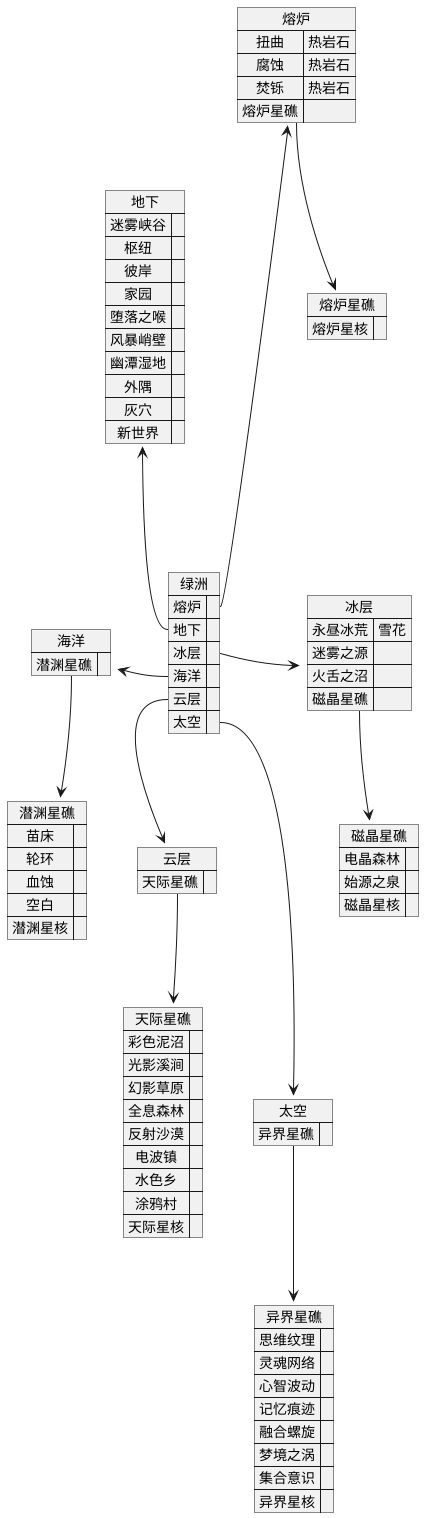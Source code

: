 ﻿@startuml
'https://plantuml.com/object-diagram

map 绿洲 {
熔炉 => 
地下 => 
冰层 => 
海洋 => 
云层 => 
太空 => 
}
map 熔炉 {
扭曲 => 热岩石
腐蚀 => 热岩石
焚铄 => 热岩石
熔炉星礁 =>
}

map 地下 {
迷雾峡谷=>
枢纽=>
彼岸=>
家园=>
堕落之喉=> 
风暴峭壁=> 
幽潭湿地=> 
外隅=> 
灰穴=> 
新世界=>
}
map 冰层 {
永昼冰荒=> 雪花
迷雾之源=>
火舌之沼=>
磁晶星礁=>
}
map 海洋 {
潜渊星礁=>
}
map 云层 {
天际星礁=>
}
map 太空 {
异界星礁=>
}

map 熔炉星礁{
熔炉星核=>
}
map 磁晶星礁{
电晶森林=>
始源之泉=>
磁晶星核=>
}
map 潜渊星礁{
苗床=>
轮环=>
血蚀=>
空白=>
潜渊星核=>
}
map 天际星礁{
彩色泥沼=>
光影溪涧=>
幻影草原=>
全息森林=>
反射沙漠=>
电波镇=>
水色乡=>
涂鸦村=>
天际星核=>
}
map 异界星礁{
思维纹理=>
灵魂网络=>
心智波动=>
记忆痕迹=>
融合螺旋=>
梦境之涡=>
集合意识=>
异界星核=>
}

绿洲::熔炉 ---up-> 熔炉
绿洲::地下 -up--> 地下
绿洲::冰层 -right> 冰层
绿洲::海洋 -left-> 海洋
绿洲::云层 --> 云层
绿洲::太空 ---> 太空

熔炉::熔炉星礁 -->熔炉星礁
冰层::磁晶星礁 -->磁晶星礁
海洋::潜渊星礁 -->潜渊星礁
云层::天际星礁 -->天际星礁
太空::异界星礁 -->异界星礁


@enduml
